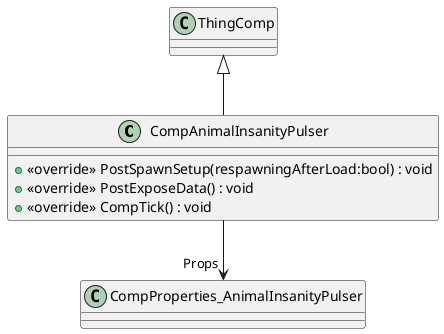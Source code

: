 @startuml
class CompAnimalInsanityPulser {
    + <<override>> PostSpawnSetup(respawningAfterLoad:bool) : void
    + <<override>> PostExposeData() : void
    + <<override>> CompTick() : void
}
ThingComp <|-- CompAnimalInsanityPulser
CompAnimalInsanityPulser --> "Props" CompProperties_AnimalInsanityPulser
@enduml
